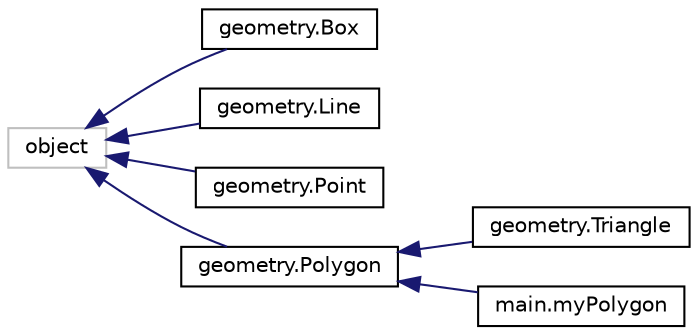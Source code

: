 digraph "Graphical Class Hierarchy"
{
  edge [fontname="Helvetica",fontsize="10",labelfontname="Helvetica",labelfontsize="10"];
  node [fontname="Helvetica",fontsize="10",shape=record];
  rankdir="LR";
  Node1 [label="object",height=0.2,width=0.4,color="grey75", fillcolor="white", style="filled"];
  Node1 -> Node2 [dir="back",color="midnightblue",fontsize="10",style="solid",fontname="Helvetica"];
  Node2 [label="geometry.Box",height=0.2,width=0.4,color="black", fillcolor="white", style="filled",URL="$classgeometry_1_1Box.html",tooltip="A bounging box is the smallest rectangle, aligned with the coordinate axes, which contain a given set..."];
  Node1 -> Node3 [dir="back",color="midnightblue",fontsize="10",style="solid",fontname="Helvetica"];
  Node3 [label="geometry.Line",height=0.2,width=0.4,color="black", fillcolor="white", style="filled",URL="$classgeometry_1_1Line.html",tooltip="Two points define a straight line. "];
  Node1 -> Node4 [dir="back",color="midnightblue",fontsize="10",style="solid",fontname="Helvetica"];
  Node4 [label="geometry.Point",height=0.2,width=0.4,color="black", fillcolor="white", style="filled",URL="$classgeometry_1_1Point.html",tooltip="Implements a 3D point or vector. "];
  Node1 -> Node5 [dir="back",color="midnightblue",fontsize="10",style="solid",fontname="Helvetica"];
  Node5 [label="geometry.Polygon",height=0.2,width=0.4,color="black", fillcolor="white", style="filled",URL="$classgeometry_1_1Polygon.html",tooltip="In elementary geometry, a polygon is a plane figure that is bounded by a finite chain of straight lin..."];
  Node5 -> Node6 [dir="back",color="midnightblue",fontsize="10",style="solid",fontname="Helvetica"];
  Node6 [label="geometry.Triangle",height=0.2,width=0.4,color="black", fillcolor="white", style="filled",URL="$classgeometry_1_1Triangle.html",tooltip="A triangle is a polygon with three edges and three vertices. "];
  Node5 -> Node7 [dir="back",color="midnightblue",fontsize="10",style="solid",fontname="Helvetica"];
  Node7 [label="main.myPolygon",height=0.2,width=0.4,color="black", fillcolor="white", style="filled",URL="$classmain_1_1myPolygon.html",tooltip="Class to extends Polygon class given in geometry.py. "];
}
